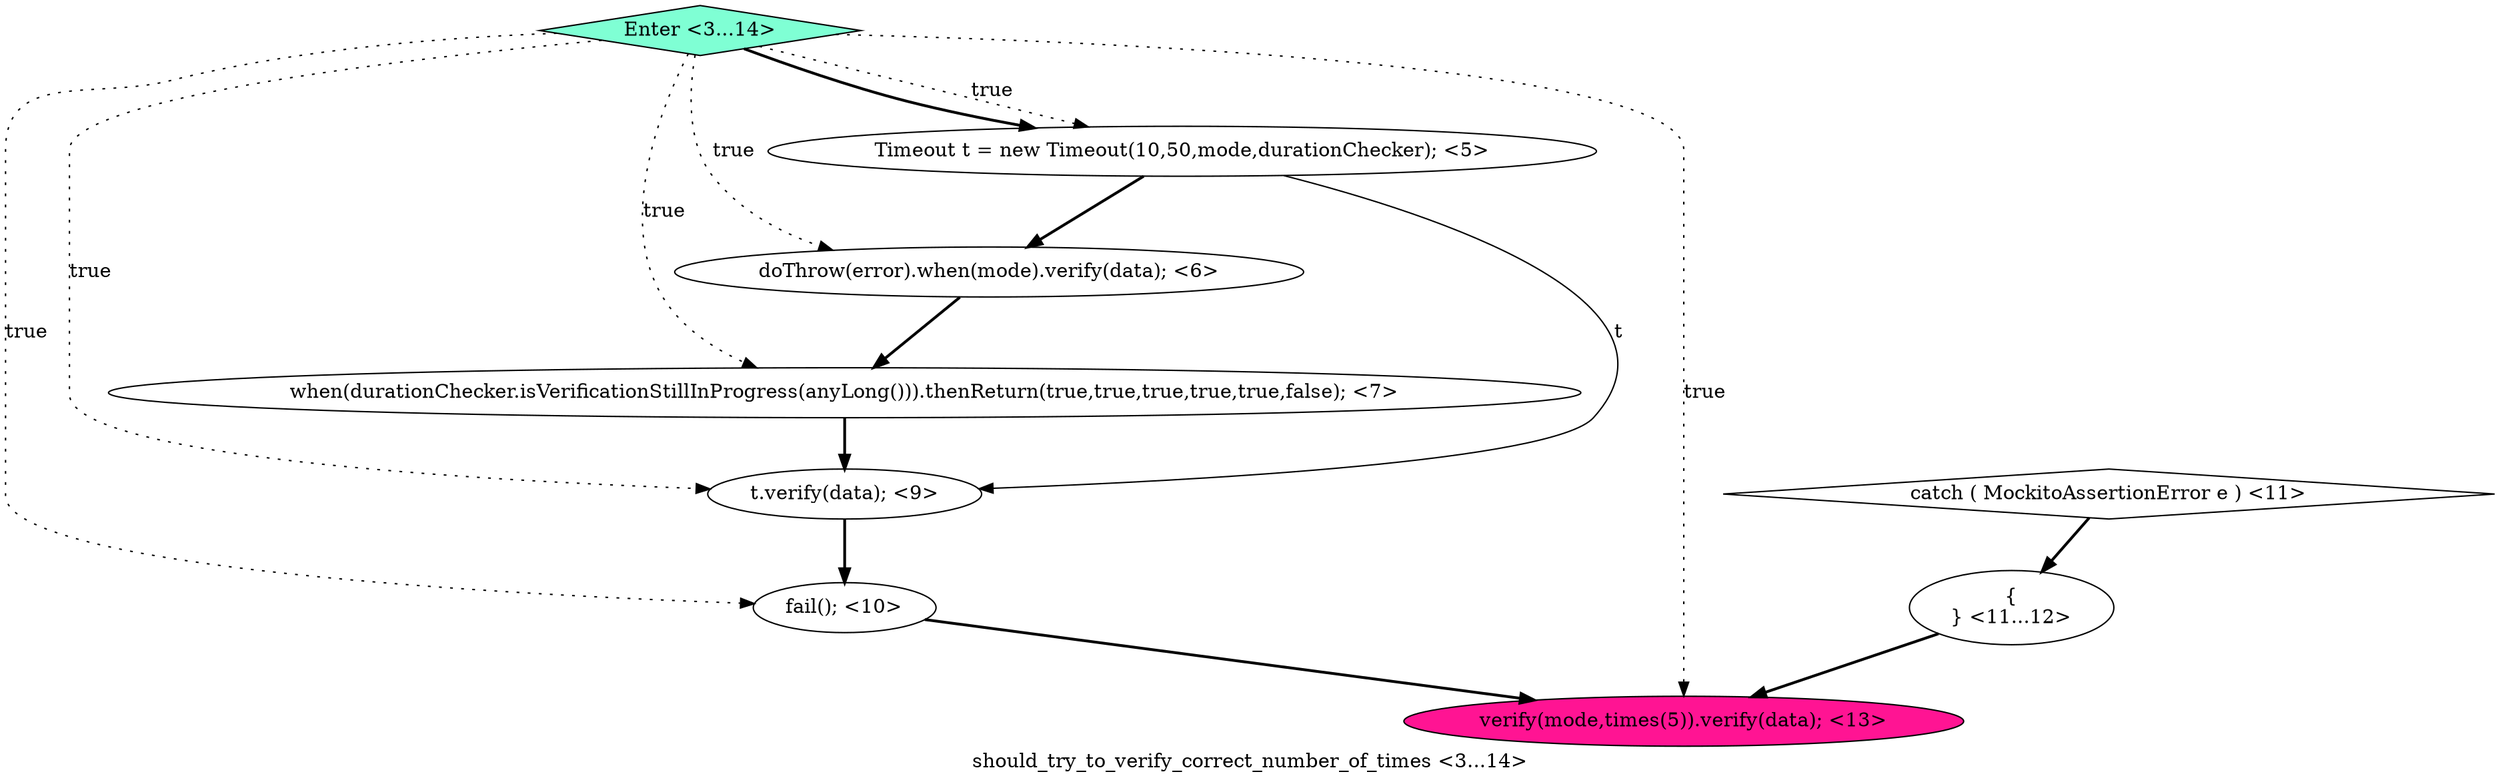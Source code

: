 digraph PDG {
label = "should_try_to_verify_correct_number_of_times <3...14>";
0.1 [style = filled, label = "doThrow(error).when(mode).verify(data); <6>", fillcolor = white, shape = ellipse];
0.7 [style = filled, label = "verify(mode,times(5)).verify(data); <13>", fillcolor = deeppink, shape = ellipse];
0.2 [style = filled, label = "when(durationChecker.isVerificationStillInProgress(anyLong())).thenReturn(true,true,true,true,true,false); <7>", fillcolor = white, shape = ellipse];
0.4 [style = filled, label = "fail(); <10>", fillcolor = white, shape = ellipse];
0.5 [style = filled, label = "catch ( MockitoAssertionError e ) <11>", fillcolor = white, shape = diamond];
0.8 [style = filled, label = "Enter <3...14>", fillcolor = aquamarine, shape = diamond];
0.6 [style = filled, label = "{
} <11...12>", fillcolor = white, shape = ellipse];
0.3 [style = filled, label = "t.verify(data); <9>", fillcolor = white, shape = ellipse];
0.0 [style = filled, label = "Timeout t = new Timeout(10,50,mode,durationChecker); <5>", fillcolor = white, shape = ellipse];
0.0 -> 0.1 [style = bold, label=""];
0.0 -> 0.3 [style = solid, label="t"];
0.1 -> 0.2 [style = bold, label=""];
0.2 -> 0.3 [style = bold, label=""];
0.3 -> 0.4 [style = bold, label=""];
0.4 -> 0.7 [style = bold, label=""];
0.5 -> 0.6 [style = bold, label=""];
0.6 -> 0.7 [style = bold, label=""];
0.8 -> 0.0 [style = dotted, label="true"];
0.8 -> 0.0 [style = bold, label=""];
0.8 -> 0.1 [style = dotted, label="true"];
0.8 -> 0.2 [style = dotted, label="true"];
0.8 -> 0.3 [style = dotted, label="true"];
0.8 -> 0.4 [style = dotted, label="true"];
0.8 -> 0.7 [style = dotted, label="true"];
}
